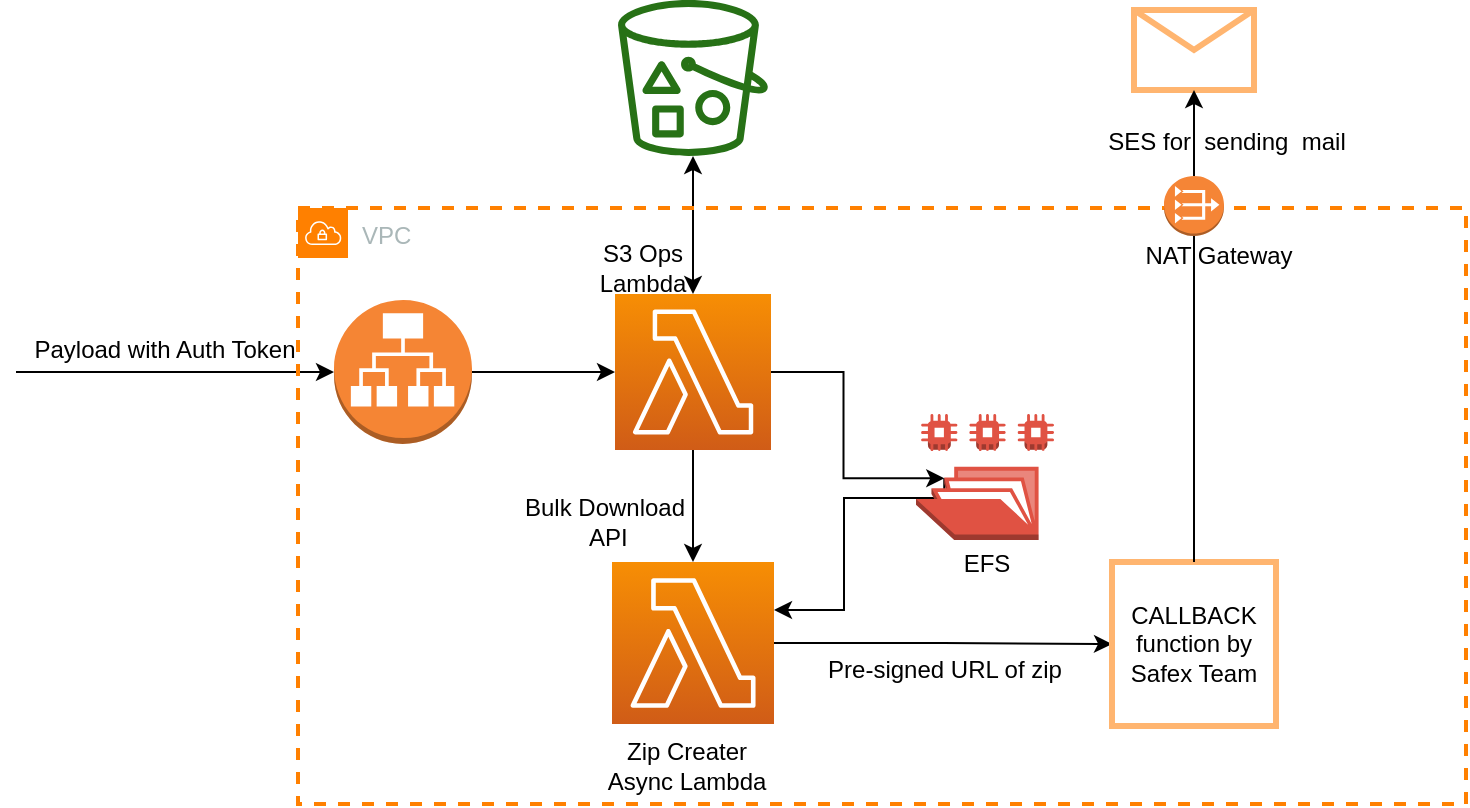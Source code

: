 <mxfile version="14.9.8" type="github">
  <diagram id="whp8y7LoMeyAkEey8Vx3" name="Page-1">
    <mxGraphModel dx="782" dy="436" grid="0" gridSize="10" guides="1" tooltips="1" connect="1" arrows="1" fold="1" page="0" pageScale="1" pageWidth="1654" pageHeight="2336" math="0" shadow="0">
      <root>
        <mxCell id="0" />
        <mxCell id="1" parent="0" />
        <mxCell id="08xPflxwf2jpWXcSHeCm-27" style="edgeStyle=orthogonalEdgeStyle;rounded=0;orthogonalLoop=1;jettySize=auto;html=1;startArrow=none;startFill=0;" edge="1" parent="1" source="08xPflxwf2jpWXcSHeCm-7" target="08xPflxwf2jpWXcSHeCm-25">
          <mxGeometry relative="1" as="geometry" />
        </mxCell>
        <mxCell id="08xPflxwf2jpWXcSHeCm-30" style="edgeStyle=orthogonalEdgeStyle;rounded=0;orthogonalLoop=1;jettySize=auto;html=1;entryX=0.205;entryY=0.51;entryDx=0;entryDy=0;entryPerimeter=0;startArrow=classic;startFill=1;endArrow=none;endFill=0;" edge="1" parent="1" source="08xPflxwf2jpWXcSHeCm-7" target="08xPflxwf2jpWXcSHeCm-10">
          <mxGeometry relative="1" as="geometry">
            <Array as="points">
              <mxPoint x="429" y="320" />
              <mxPoint x="429" y="264" />
              <mxPoint x="479" y="264" />
            </Array>
          </mxGeometry>
        </mxCell>
        <mxCell id="08xPflxwf2jpWXcSHeCm-7" value="" style="points=[[0,0,0],[0.25,0,0],[0.5,0,0],[0.75,0,0],[1,0,0],[0,1,0],[0.25,1,0],[0.5,1,0],[0.75,1,0],[1,1,0],[0,0.25,0],[0,0.5,0],[0,0.75,0],[1,0.25,0],[1,0.5,0],[1,0.75,0]];outlineConnect=0;fontColor=#232F3E;gradientColor=#F78E04;gradientDirection=north;fillColor=#D05C17;strokeColor=#ffffff;dashed=0;verticalLabelPosition=bottom;verticalAlign=top;align=center;html=1;fontSize=12;fontStyle=0;aspect=fixed;shape=mxgraph.aws4.resourceIcon;resIcon=mxgraph.aws4.lambda;" vertex="1" parent="1">
          <mxGeometry x="313" y="296" width="81" height="81" as="geometry" />
        </mxCell>
        <mxCell id="08xPflxwf2jpWXcSHeCm-11" style="edgeStyle=orthogonalEdgeStyle;rounded=0;orthogonalLoop=1;jettySize=auto;html=1;entryX=0.5;entryY=0;entryDx=0;entryDy=0;entryPerimeter=0;" edge="1" parent="1" source="08xPflxwf2jpWXcSHeCm-9" target="08xPflxwf2jpWXcSHeCm-7">
          <mxGeometry relative="1" as="geometry">
            <Array as="points">
              <mxPoint x="354" y="256" />
              <mxPoint x="354" y="256" />
            </Array>
          </mxGeometry>
        </mxCell>
        <mxCell id="08xPflxwf2jpWXcSHeCm-22" value="" style="edgeStyle=orthogonalEdgeStyle;rounded=0;orthogonalLoop=1;jettySize=auto;html=1;startArrow=classic;startFill=1;" edge="1" parent="1" source="08xPflxwf2jpWXcSHeCm-9" target="08xPflxwf2jpWXcSHeCm-20">
          <mxGeometry relative="1" as="geometry" />
        </mxCell>
        <mxCell id="08xPflxwf2jpWXcSHeCm-29" style="edgeStyle=orthogonalEdgeStyle;rounded=0;orthogonalLoop=1;jettySize=auto;html=1;entryX=0.205;entryY=0.51;entryDx=0;entryDy=0;entryPerimeter=0;startArrow=none;startFill=0;" edge="1" parent="1" source="08xPflxwf2jpWXcSHeCm-9" target="08xPflxwf2jpWXcSHeCm-10">
          <mxGeometry relative="1" as="geometry" />
        </mxCell>
        <mxCell id="08xPflxwf2jpWXcSHeCm-9" value="" style="points=[[0,0,0],[0.25,0,0],[0.5,0,0],[0.75,0,0],[1,0,0],[0,1,0],[0.25,1,0],[0.5,1,0],[0.75,1,0],[1,1,0],[0,0.25,0],[0,0.5,0],[0,0.75,0],[1,0.25,0],[1,0.5,0],[1,0.75,0]];outlineConnect=0;fontColor=#232F3E;gradientColor=#F78E04;gradientDirection=north;fillColor=#D05C17;strokeColor=#ffffff;dashed=0;verticalLabelPosition=bottom;verticalAlign=top;align=center;html=1;fontSize=12;fontStyle=0;aspect=fixed;shape=mxgraph.aws4.resourceIcon;resIcon=mxgraph.aws4.lambda;" vertex="1" parent="1">
          <mxGeometry x="314.5" y="162" width="78" height="78" as="geometry" />
        </mxCell>
        <mxCell id="08xPflxwf2jpWXcSHeCm-10" value="" style="outlineConnect=0;dashed=0;verticalLabelPosition=bottom;verticalAlign=top;align=center;html=1;shape=mxgraph.aws3.efs_share;fillColor=#E05243;gradientColor=none;" vertex="1" parent="1">
          <mxGeometry x="465" y="222" width="69" height="63" as="geometry" />
        </mxCell>
        <mxCell id="08xPflxwf2jpWXcSHeCm-18" value="" style="shape=message;html=1;whiteSpace=wrap;html=1;outlineConnect=0;strokeColor=#FFB570;strokeWidth=3;" vertex="1" parent="1">
          <mxGeometry x="574" y="20" width="60" height="40" as="geometry" />
        </mxCell>
        <mxCell id="08xPflxwf2jpWXcSHeCm-19" value="SES for&amp;nbsp; sending&amp;nbsp; mail" style="text;html=1;align=center;verticalAlign=middle;resizable=0;points=[];autosize=1;strokeColor=none;strokeWidth=3;" vertex="1" parent="1">
          <mxGeometry x="555" y="77" width="129" height="18" as="geometry" />
        </mxCell>
        <mxCell id="08xPflxwf2jpWXcSHeCm-20" value="" style="outlineConnect=0;fontColor=#232F3E;gradientColor=none;fillColor=#277116;strokeColor=none;dashed=0;verticalLabelPosition=bottom;verticalAlign=top;align=center;html=1;fontSize=12;fontStyle=0;aspect=fixed;pointerEvents=1;shape=mxgraph.aws4.bucket_with_objects;" vertex="1" parent="1">
          <mxGeometry x="316" y="15" width="75" height="78" as="geometry" />
        </mxCell>
        <mxCell id="08xPflxwf2jpWXcSHeCm-28" style="edgeStyle=orthogonalEdgeStyle;rounded=0;orthogonalLoop=1;jettySize=auto;html=1;entryX=0;entryY=0.5;entryDx=0;entryDy=0;entryPerimeter=0;startArrow=none;startFill=0;" edge="1" parent="1" source="08xPflxwf2jpWXcSHeCm-24" target="08xPflxwf2jpWXcSHeCm-9">
          <mxGeometry relative="1" as="geometry" />
        </mxCell>
        <mxCell id="08xPflxwf2jpWXcSHeCm-24" value="" style="outlineConnect=0;dashed=0;verticalLabelPosition=bottom;verticalAlign=top;align=center;html=1;shape=mxgraph.aws3.application_load_balancer;fillColor=#F58534;gradientColor=none;strokeColor=#FFB570;" vertex="1" parent="1">
          <mxGeometry x="174" y="165" width="69" height="72" as="geometry" />
        </mxCell>
        <mxCell id="08xPflxwf2jpWXcSHeCm-44" style="edgeStyle=orthogonalEdgeStyle;rounded=0;orthogonalLoop=1;jettySize=auto;html=1;entryX=0.5;entryY=1;entryDx=0;entryDy=0;startArrow=none;startFill=0;" edge="1" parent="1" source="08xPflxwf2jpWXcSHeCm-41" target="08xPflxwf2jpWXcSHeCm-18">
          <mxGeometry relative="1" as="geometry" />
        </mxCell>
        <mxCell id="08xPflxwf2jpWXcSHeCm-25" value="CALLBACK function by Safex Team" style="whiteSpace=wrap;html=1;aspect=fixed;strokeColor=#FFB570;strokeWidth=3;" vertex="1" parent="1">
          <mxGeometry x="563" y="296" width="82" height="82" as="geometry" />
        </mxCell>
        <mxCell id="08xPflxwf2jpWXcSHeCm-32" value="Pre-signed URL of zip" style="text;html=1;align=center;verticalAlign=middle;resizable=0;points=[];autosize=1;strokeColor=none;" vertex="1" parent="1">
          <mxGeometry x="415" y="341" width="127" height="18" as="geometry" />
        </mxCell>
        <mxCell id="08xPflxwf2jpWXcSHeCm-33" value="EFS" style="text;html=1;align=center;verticalAlign=middle;resizable=0;points=[];autosize=1;strokeColor=none;" vertex="1" parent="1">
          <mxGeometry x="483" y="288" width="33" height="18" as="geometry" />
        </mxCell>
        <mxCell id="08xPflxwf2jpWXcSHeCm-34" value="S3 Ops &lt;br&gt;Lambda" style="text;html=1;align=center;verticalAlign=middle;resizable=0;points=[];autosize=1;strokeColor=none;" vertex="1" parent="1">
          <mxGeometry x="301" y="133" width="53" height="32" as="geometry" />
        </mxCell>
        <mxCell id="08xPflxwf2jpWXcSHeCm-35" value="Zip Creater&lt;br&gt;Async Lambda" style="text;html=1;align=center;verticalAlign=middle;resizable=0;points=[];autosize=1;strokeColor=none;" vertex="1" parent="1">
          <mxGeometry x="305" y="382" width="89" height="32" as="geometry" />
        </mxCell>
        <mxCell id="08xPflxwf2jpWXcSHeCm-36" value="Bulk Download&lt;br&gt;&amp;nbsp;API" style="text;html=1;align=center;verticalAlign=middle;resizable=0;points=[];autosize=1;strokeColor=none;" vertex="1" parent="1">
          <mxGeometry x="264" y="260" width="90" height="32" as="geometry" />
        </mxCell>
        <mxCell id="08xPflxwf2jpWXcSHeCm-37" value="Payload with Auth Token" style="text;html=1;align=center;verticalAlign=middle;resizable=0;points=[];autosize=1;strokeColor=none;" vertex="1" parent="1">
          <mxGeometry x="18" y="181" width="141" height="18" as="geometry" />
        </mxCell>
        <mxCell id="08xPflxwf2jpWXcSHeCm-38" value="" style="endArrow=classic;html=1;entryX=0;entryY=0.5;entryDx=0;entryDy=0;entryPerimeter=0;" edge="1" parent="1" target="08xPflxwf2jpWXcSHeCm-24">
          <mxGeometry width="50" height="50" relative="1" as="geometry">
            <mxPoint x="15" y="201" as="sourcePoint" />
            <mxPoint x="425" y="174" as="targetPoint" />
          </mxGeometry>
        </mxCell>
        <mxCell id="08xPflxwf2jpWXcSHeCm-42" value="NAT Gateway" style="text;html=1;align=center;verticalAlign=middle;resizable=0;points=[];autosize=1;strokeColor=none;" vertex="1" parent="1">
          <mxGeometry x="574" y="134" width="83" height="18" as="geometry" />
        </mxCell>
        <mxCell id="08xPflxwf2jpWXcSHeCm-45" value="" style="edgeStyle=orthogonalEdgeStyle;rounded=0;orthogonalLoop=1;jettySize=auto;html=1;entryX=0.5;entryY=1;entryDx=0;entryDy=0;startArrow=none;startFill=0;endArrow=none;" edge="1" parent="1" source="08xPflxwf2jpWXcSHeCm-25" target="08xPflxwf2jpWXcSHeCm-41">
          <mxGeometry relative="1" as="geometry">
            <mxPoint x="575" y="296" as="sourcePoint" />
            <mxPoint x="604" y="77" as="targetPoint" />
          </mxGeometry>
        </mxCell>
        <mxCell id="08xPflxwf2jpWXcSHeCm-46" value="VPC" style="points=[[0,0],[0.25,0],[0.5,0],[0.75,0],[1,0],[1,0.25],[1,0.5],[1,0.75],[1,1],[0.75,1],[0.5,1],[0.25,1],[0,1],[0,0.75],[0,0.5],[0,0.25]];outlineConnect=0;gradientColor=none;html=1;whiteSpace=wrap;fontSize=12;fontStyle=0;shape=mxgraph.aws4.group;grIcon=mxgraph.aws4.group_vpc;fillColor=none;verticalAlign=top;align=left;spacingLeft=30;fontColor=#AAB7B8;dashed=1;strokeWidth=2;strokeColor=#FF8000;" vertex="1" parent="1">
          <mxGeometry x="156" y="119" width="584" height="298" as="geometry" />
        </mxCell>
        <mxCell id="08xPflxwf2jpWXcSHeCm-41" value="" style="outlineConnect=0;dashed=0;verticalLabelPosition=bottom;verticalAlign=top;align=center;html=1;shape=mxgraph.aws3.vpc_nat_gateway;fillColor=#F58536;gradientColor=none;strokeColor=#FFB570;strokeWidth=3;" vertex="1" parent="1">
          <mxGeometry x="589" y="103" width="30" height="30" as="geometry" />
        </mxCell>
      </root>
    </mxGraphModel>
  </diagram>
</mxfile>
